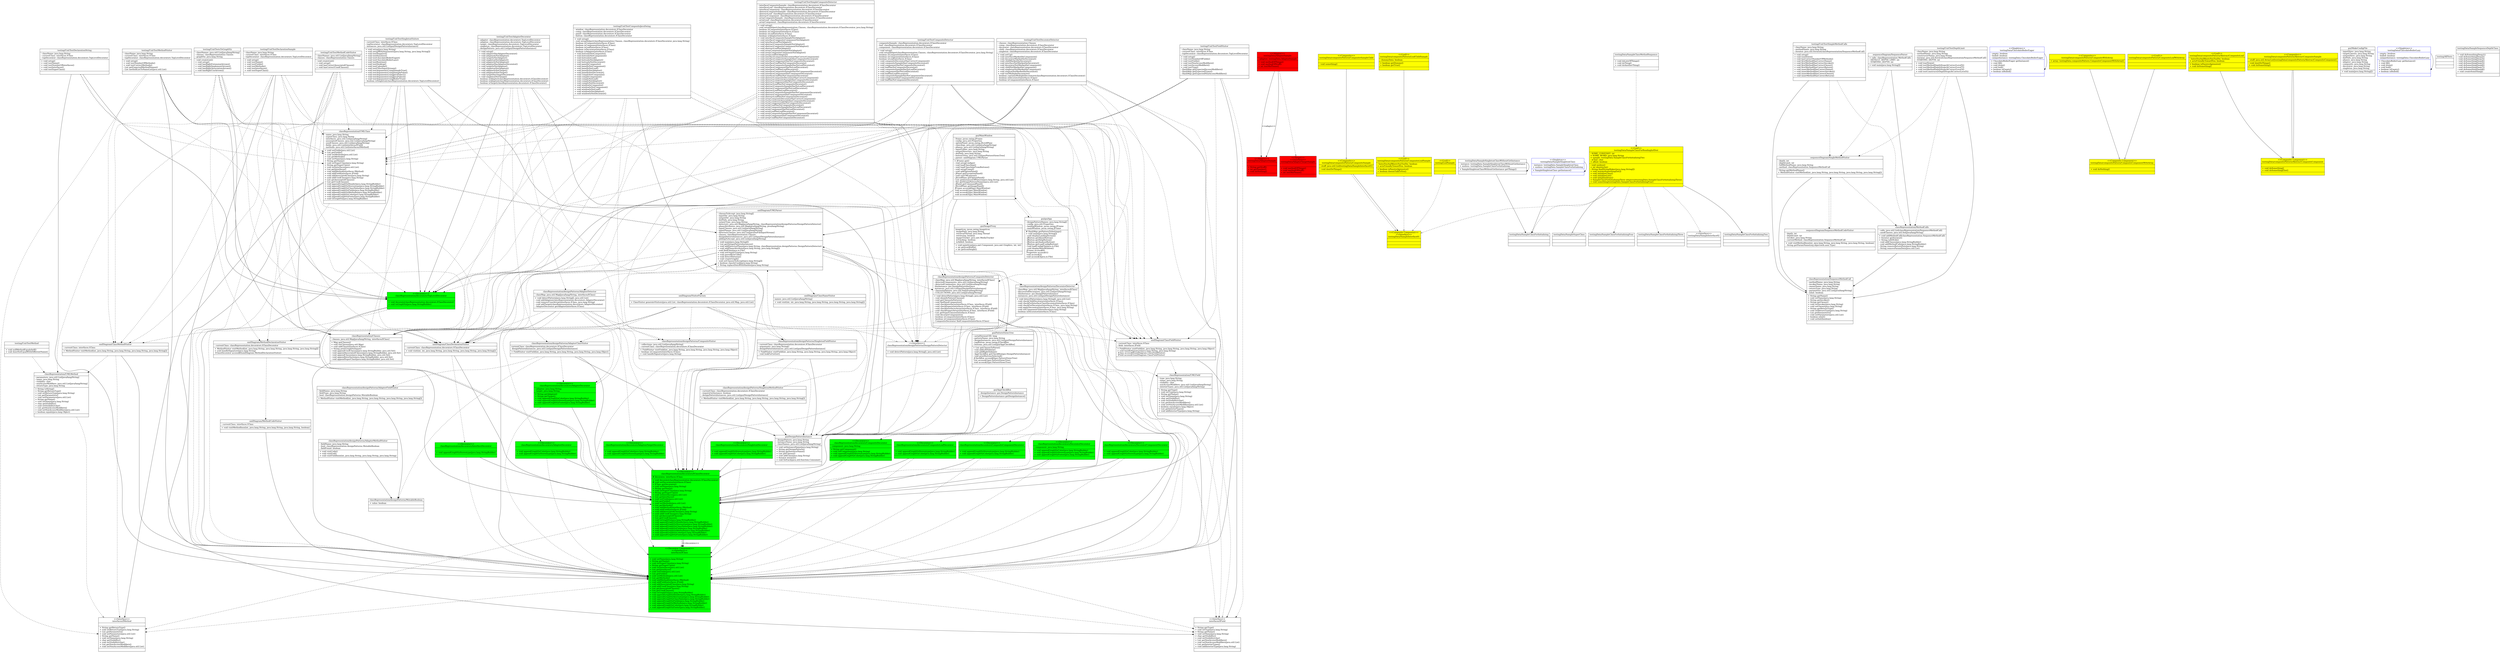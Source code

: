 digraph UML {

	node [
		shape = "record"
	]

	UnitTestMethodVisitor [
		label = "{testing/UnitTestMethodVisitor|- className: java.lang.String\l- currentClass: interfaces.IClass\l- topDecorator: classRepresentation.decorators.TopLevelDecorator\l|+ void setup()\l+ void testNumberOfMethods()\l+ void testCorrectMethods()\l- List getExpectedMethodNames()\l- List methodListToNameList(java.util.List)\l|}"
		
	]

	AdapterSample [
		label = "{\<\<Adapter\>\>\ntestingData/AdapterSample|- adaptee: testingData.AdapteeSample\l|+ void methodOfThings()\l+ void methodOfStuff()\l+ int testMePlease()\l|}"
		style=filled
		fillcolor=red

	]

	AdapterSample -> AdapteeSample [label = "\<\<adapts\>\>"]

	UMLParser [
		label = "{umlDiagram/UMLParser|- classesToAccept: java.lang.String[]\l- inputDir: java.lang.String\l- outputDir: java.lang.String\l- dotPath: java.lang.String\l- outputType: java.lang.String\l- detectors: java.util.Map[java/lang/String, classRepresentation/designPatterns/DesignPatternDetector]\l- phaseAttributes: java.util.Map[java/lang/String, java/lang/String]\l- inputClasses: java.util.List[java/lang/String]\l- inputPhases: java.util.List[java/lang/String]\l- directoryClasses: java.util.List[java/io/FileInputStream]\l- classes: classRepresentation.Classes\l- designPatternInstances: java.util.List[gui/DesignPatternInstance]\l- addingToAccept: java.util.List[java/lang/String]\l|+ void main(java.lang.String[])\l+ List getDesignPatternInstances()\l+ void addDetectorPhase(java.lang.String, classRepresentation.designPatterns.DesignPatternDetector)\l+ void addPhaseAttribute(java.lang.String, java.lang.String[])\l- void findFiles(java.io.File)\l+ void setOutputType(java.lang.String)\l+ void parseByteCode()\l+ void detectPatterns()\l+ void createGraph()\l- void setClassesToAccept(java.lang.String[])\l+ boolean classIsUsed(java.lang.String)\l+ String replaceDotsWithSlashes(java.lang.String)\l|}"
		
	]

	UnitTestDecoratorDetector [
		label = "{testing/UnitTestDecoratorDetector|- classes: classRepresentation.Classes\l- comp: classRepresentation.decorators.IClassDecorator\l- decorator: classRepresentation.decorators.IClassDecorator\l- child: classRepresentation.decorators.IClassDecorator\l- singleton: classRepresentation.decorators.IClassDecorator\l|+ void setUp()\l+ void interfaceMarkedAsComponent()\l+ void decoratorMarkedAsDecorator()\l+ void childMarkedAsDecorator()\l+ void interfaceNotMarkedAsDecorator()\l+ void decoratorNotMarkedAsComponent()\l+ void childNotMarkedAsComponent()\l+ void singletonNotMarkedAsComponent()\l+ void singtonNotMarkedAsDecorator()\l+ void testMulitpleDecorators()\l- boolean containsMultipleDecorators(classRepresentation.decorators.IClassDecorator)\l- boolean isDecorator(interfaces.IClass)\l- boolean isComponent(interfaces.IClass)\l|}"
		
	]

	UnitTestSingletonVisitors [
		label = "{testing/UnitTestSingletonVisitors|- currentClass: interfaces.IClass\l- topDecorator: classRepresentation.decorators.TopLevelDecorator\l- instances: java.util.List[gui/DesignPatternInstance]\l|+ void setup(java.lang.String)\l+ void setupWithArguments(java.lang.String, java.lang.String[])\l+ void testNegative()\l+ void testPossitive()\l+ void testChocolateBoilerEager()\l+ void testChocolateBoilerLazy()\l+ void testRuntime()\l+ void testDesktop()\l+ void testCalendar()\l+ void testFilterInputStream()\l+ void testArgumentsUsingSampleTrue()\l+ void testArgumentsUsingSampleFalse()\l+ void testArgumentsUsingJavaFalse1()\l+ void testArgumentsUsingJavaFalse2()\l+ void testArgumentsUsingBoilerTrue()\l- boolean isSingleton(classRepresentation.decorators.TopLevelDecorator)\l|}"
		
	]

	SampleClassForInitializingFour [
		label = "{testingData/SampleClassForInitializingFour|||}"
		
	]

	SampleSingletonClassWithoutGetInstance [
		label = "{testingData/SampleSingletonClassWithoutGetInstance|- instance: testingData.SampleSingletonClassWithoutGetInstance\l+ useless: testingData.SampleClassForInitializing\l|+ SampleSingletonClassWithoutGetInstance getThingy()\l|}"
		
	]

	UMLField [
		label = "{classRepresentation/UMLField|- type: java.lang.String\l- name: java.lang.String\l- visibility: char\l- nonAccessModifiers: java.util.List[java/lang/String]\l- interiorTypes: java.util.List[java/lang/String]\l|+ String getType()\l+ void setType(java.lang.String)\l+ String getName()\l+ void setName(java.lang.String)\l+ char getVisibility()\l+ void setVisibility(char)\l+ List getNonAccessModifiers()\l+ void setNonAccessModifiers(java.util.List)\l+ boolean equals(java.lang.Object)\l+ List getInteriorTypes()\l+ void addInteriorType(java.lang.String)\l|}"
		
	]

	MethodCalls [
		label = "{classRepresentation/MethodCalls|- calls: java.util.List[classRepresentation/SequenceMethodCall]\l- usedClasses: java.util.Set[java/lang/String]\l|+ void addMethodCall(classRepresentation.SequenceMethodCall)\l+ Iterator getIterator()\l+ String toSDEdit()\l- void addClasses(java.lang.StringBuilder)\l- void addMethodCalls(java.lang.StringBuilder)\l- String removeReturnDots(java.lang.String)\l- String removeParamDots(java.util.List)\l|}"
		
	]

	TopLevelDecorator [
		label = "{\<\<Decorator\>\>\nclassRepresentation/decorators/TopLevelDecorator||+ void decorate(classRepresentation.decorators.IClassDecorator)\l+ void toGraphViz(java.lang.StringBuilder)\l|}"
		style=filled
		fillcolor=green
	]

	ClassDeclarationVisitor [
		label = "{umlDiagram/ClassDeclarationVisitor|- currentClass: classRepresentation.decorators.IClassDecorator\l|+ void visit(int, int, java.lang.String, java.lang.String, java.lang.String, java.lang.String[])\l|}"
		
	]

	AdapteeDecorator [
		label = "{\<\<Decorator\>\>\nclassRepresentation/decorators/AdapteeDecorator||+ void appendGraphVizColor(java.lang.StringBuilder)\l+ void appendGraphVizStereotype(java.lang.StringBuilder)\l|}"
		style=filled
		fillcolor=green
	]

	DesignPatternInstance [
		label = "{gui/DesignPatternInstance|- designPattern: java.lang.String\l- instanceName: java.lang.String\l- classNames: java.util.List[java/lang/String]\l|+ void setInstanceName(java.lang.String)\l+ String getDesignPattern()\l+ String getInstanceName()\l+ List getClasses()\l+ void addClass(java.lang.String)\l+ Iterator iterator()\l+ void forEach(java.util.function.Consumer)\l|}"
		
	]

	UnitTestDeclarationString [
		label = "{testing/UnitTestDeclarationString|- className: java.lang.String\l- currentClass: interfaces.IClass\l- topDecorator: classRepresentation.decorators.TopLevelDecorator\l|+ void setup()\l+ void testName()\l+ void testNumberOfInterfaces()\l+ void testInterfaces()\l+ void testSuperClass()\l|}"
		
	]

	UnitTestMethodCodeVisitor [
		label = "{testing/UnitTestMethodCodeVisitor|- classNames: java.util.List[java/lang/String]\l- classes: classRepresentation.Classes\l|- void createList()\l+ void setup()\l+ void hasCorrectAssociatedClasses()\l+ void hasCorrectUsedClasses()\l|}"
		
	]

	ChocolateBoilerEager [
		label = "{\<\<Singleton\>\>\ntestingData/ChocolateBoilerEager|- empty: boolean\l- boiled: boolean\l- uniqueInstance: testingData.ChocolateBoilerEager\l|+ ChocolateBoilerEager getInstance()\l+ void fill()\l+ void drain()\l+ void boil()\l+ boolean isEmpty()\l+ boolean isBoiled()\l|}"
		color=blue
	]

	CompositeComponentWithArray [
		label = "{\<\<Composite Component\>\>\ntestingData/compositePattern/CompositeComponentWithArray||+ void doNothing()\l|}"
		style=filled
		fillcolor=yellow

	]

	AdaptionTargetDecorator [
		label = "{\<\<Decorator\>\>\nclassRepresentation/decorators/AdaptionTargetDecorator||+ void appendGraphVizColor(java.lang.StringBuilder)\l+ void appendGraphVizStereotype(java.lang.StringBuilder)\l|}"
		style=filled
		fillcolor=green
	]

	PatternViewsTree [
		label = "{gui/PatternViewsTree|- serialVersionUID: long\l- patternName: java.lang.String\l- designInstances: java.util.List[gui/DesignPatternInstance]\l- topButton: javax.swing.JCheckBox\l- buttons: java.util.List[gui/AppCheckBox]\l|+ List getClassesToParse()\l- void addLeftSide(int)\l- void addRightSide(int)\l- AppCheckBox getCheckBox(gui.DesignPatternInstance)\l- void printButtonsSelected()\l  JCheckBox access$0(gui.PatternViewsTree)\l  List access$1(gui.PatternViewsTree)\l  void access$2(gui.PatternViewsTree)\l|}"
		
	]

	CompositeComponentDecorator [
		label = "{\<\<Decorator\>\>\nclassRepresentation/decorators/CompositeComponentDecorator||+ void appendGraphVizStereotype(java.lang.StringBuilder)\l+ void appendGraphVizColor(java.lang.StringBuilder)\l|}"
		style=filled
		fillcolor=green
	]

	Classes [
		label = "{classRepresentation/Classes|- classes: java.util.Map[java/lang/String, interfaces/IClass]\l|+ Map getClasses()\l+ void setClasses(java.util.Map)\l+ void addClass(interfaces.IClass)\l+ String printGraphVizInput()\l- void appendUsedClasses(java.lang.StringBuilder, java.util.Set)\l- void appendAssociatedClasses(java.lang.StringBuilder, java.util.Set)\l- void appendClasses(java.lang.StringBuilder, java.util.Set)\l- void appendInterfaces(java.lang.StringBuilder, java.util.Set)\l- void appendSuperClass(java.lang.StringBuilder, java.util.Set)\l|}"
		
	]

	DesignPatternDetector [
		label = "{\<\<Interface\>\>\nclassRepresentation/designPatterns/DesignPatternDetector||+ void detectPattern(java.lang.String[], java.util.List)\l|}"
		
	]

	SingletonFieldVisitor [
		label = "{classRepresentation/designPatterns/SingletonFieldVisitor|- currentClass: classRepresentation.decorators.IClassDecorator\l- arguments: java.lang.String[]\l- designPatternInstances: java.util.List[gui/DesignPatternInstance]\l|+ FieldVisitor visitField(int, java.lang.String, java.lang.String, java.lang.String, java.lang.Object)\l- void lookForGetter()\l|}"
		
	]

	SampleClassMethodSequence [
		label = "{testingData/SampleClassMethodSequence||+ void doLotsOfThings()\l+ void doThing()\l+ void doAnotherThing()\l|}"
		
	]

	AdapterMethodVisitor [
		label = "{classRepresentation/designPatterns/AdapterMethodVisitor|- fieldName: java.lang.String\l- bool: classRepresentation.designPatterns.MutableBoolean\l- fieldFound: boolean\l|+ void visitCode()\l+ void visitEnd()\l+ void visitFieldInsn(int, java.lang.String, java.lang.String, java.lang.String)\l|}"
		
	]

	DecoratorComponentDecorator [
		label = "{\<\<Decorator\>\>\nclassRepresentation/decorators/DecoratorComponentDecorator||+ void appendGraphVizColor(java.lang.StringBuilder)\l+ void appendGraphVizStereotype(java.lang.StringBuilder)\l|}"
		style=filled
		fillcolor=green
	]

	CompositeSampleChild [
		label = "{\<\<Composite\>\>\ntestingData/compositePattern/CompositeSampleChild||- void something()\l|}"
		style=filled
		fillcolor=yellow

	]

	CompositeSample [
		label = "{\<\<Composite\>\>\ntestingData/compositePattern/CompositeSample|- stuff: java.util.List[testingData/SampleInterface01]\l|- void dontDoThings()\l|}"
		style=filled
		fillcolor=yellow

	]

	SampleClassForInitializingThree [
		label = "{testingData/SampleClassForInitializingThree|||}"
		
	]

	ImageProxy [
		label = "{gui/ImageProxy|  imageIcon: javax.swing.ImageIcon\l  imagePath: java.lang.String\l  retrievalThread: java.lang.Thread\l  retrieving: boolean\l  imageTracker: java.awt.MediaTracker\l  isTracking: boolean\l  isAdded: boolean\l|+ void paintIcon(java.awt.Component, java.awt.Graphics, int, int)\l+ int getIconWidth()\l+ int getIconHeight()\l|}"
		
	]

	SingleMethodVisitor [
		label = "{sequenceDiagram/SingleMethodVisitor|- depth: int\l- depthLimit: int\l- fullMethodName: java.lang.String\l- method: classRepresentation.SequenceMethodCall\l|- String getMethodName()\l+ MethodVisitor visitMethod(int, java.lang.String, java.lang.String, java.lang.String, java.lang.String[])\l|}"
		
	]

	SampleSingletonClass [
		label = "{\<\<Singleton\>\>\ntestingData/SampleSingletonClass|- instance: testingData.SampleSingletonClass\l+ useless: testingData.SampleClassForInitializing\l|+ SampleSingletonClass getInstance()\l|}"
		color=blue
	]

	SequenceMethodCodeVisitor [
		label = "{sequenceDiagram/SequenceMethodCodeVisitor|- depth: int\l- depthLimit: int\l- invoker: java.lang.String\l- currentMethod: classRepresentation.SequenceMethodCall\l|+ void visitMethodInsn(int, java.lang.String, java.lang.String, java.lang.String, boolean)\l- String getParamName(org.objectweb.asm.Type)\l|}"
		
	]

	MutableBoolean [
		label = "{classRepresentation/designPatterns/MutableBoolean|+ value: boolean\l||}"
		
	]

	ClassFieldVisitor [
		label = "{umlDiagram/ClassFieldVisitor|- currentClass: interfaces.IClass\l- field: interfaces.IField\l|+ FieldVisitor visitField(int, java.lang.String, java.lang.String, java.lang.String, java.lang.Object)\l+ void handleSignature(java.lang.String, java.lang.String)\l  IClass access$0(umlDiagram.ClassFieldVisitor)\l  IField access$1(umlDiagram.ClassFieldVisitor)\l|}"
		
	]

	VisitorFactory [
		label = "{umlDiagram/VisitorFactory||+ ClassVisitor generateVisitors(java.util.List, classRepresentation.decorators.IClassDecorator, java.util.Map, java.util.List)\l|}"
		
	]

	CompositeVisitor [
		label = "{classRepresentation/designPatterns/CompositeVisitor|- collections: java.util.List[java/lang/String]\l- currentClass: classRepresentation.decorators.IClassDecorator\l|+ FieldVisitor visitField(int, java.lang.String, java.lang.String, java.lang.String, java.lang.Object)\l- boolean isComposite(interfaces.IClass)\l+ void handleSignature(java.lang.String)\l|}"
		
	]

	AbstractCompositeLeaf [
		label = "{\<\<Leaf\>\>\ntestingData/compositePattern/AbstractCompositeLeaf|- hatesYouAndWantsYouTooDie: boolean\l+ actsFriendlyTowardYou: boolean\l|+ boolean isPassiveAgressive()\l+ void doSomething()\l|}"
		style=filled
		fillcolor=yellow

	]

	DecoratorDecorator [
		label = "{\<\<Decorator\>\>\nclassRepresentation/decorators/DecoratorDecorator|- component: java.lang.String\l|+ void appendGraphVizColor(java.lang.StringBuilder)\l+ void appendGraphVizStereotype(java.lang.StringBuilder)\l+ void appendGraphVizFooter(java.lang.StringBuilder)\l|}"
		style=filled
		fillcolor=green
	]

	SingletonDecorator [
		label = "{\<\<Decorator\>\>\nclassRepresentation/decorators/SingletonDecorator||+ void appendGraphVizStereotype(java.lang.StringBuilder)\l+ void appendGraphVizColor(java.lang.StringBuilder)\l|}"
		style=filled
		fillcolor=green
	]

	UnitTestSimpleMethodCalls [
		label = "{testing/UnitTestSimpleMethodCalls|- className: java.lang.String\l- methodName: java.lang.String\l- iterator: java.util.Iterator[classRepresentation/SequenceMethodCall]\l|+ void setup()\l+ void tearDown()\l+ void hasCorrectNumberOfMethods()\l+ void firstMethodHasCorrectName()\l+ void firstMethodHasCorrectInvoker()\l+ void firstMethodHasCorrectOwner()\l+ void firstMethodHasCorrectReturn()\l+ void innerMethodHasCorrectName()\l+ void innerMethodHasCorrectInvoker()\l+ void innerMethodHasCorrectOwner()\l+ void innerMethodHasCorrectReturn()\l|}"
		
	]

	SampleClassForReadingInATest [
		label = "{\<\<Leaf\>\>\ntestingData/SampleClassForReadingInATest|- SOME_CONSTANT: int\l+ SOME_WORD: java.lang.String\l+ sample: testingData.SampleClassForInitializingTwo\l- aChar: char\l+ aBool: boolean\l|- void useless()\l+ int identity(int)\l- String finalStringMaker(java.lang.String[])\l+ void mutateSomething(int[])\l+ void initializeClass()\l+ void initializeList()\l+ void initializeArray()\l+ SampleClassForInitializingThree whatever(testingData.SampleClassForInitializingThree)\l+ void something(testingData.SampleClassForInitializingFour)\l|}"
		style=filled
		fillcolor=yellow

	]

	MakeConfigFile [
		label = "{gui/MakeConfigFile|- inputDirec: java.lang.String\l- targetClasses: java.lang.String\l- outputDirec: java.lang.String\l- dotPath: java.lang.String\l- phases: java.lang.String\l- adapter: java.lang.String\l- composite: java.lang.String\l- decorator: java.lang.String\l- singleton: java.lang.String\l|+ void main(java.lang.String[])\l|}"
		
	]

	AdapterDecorator [
		label = "{\<\<Decorator\>\>\nclassRepresentation/decorators/AdapterDecorator|- adaptee: java.lang.String\l- target: java.lang.String\l|+ String getAdaptee()\l+ String getTarget()\l+ void appendGraphVizColor(java.lang.StringBuilder)\l+ void appendGraphVizStereotype(java.lang.StringBuilder)\l+ void appendGraphVizFooter(java.lang.StringBuilder)\l|}"
		style=filled
		fillcolor=green
	]

	IMethod [
		label = "{\<\<Interface\>\>\ninterfaces/IMethod||+ String getReturnType()\l+ void setReturnType(java.lang.String)\l+ List getParameters()\l+ void setParameters(java.util.List)\l+ String getName()\l+ void setName(java.lang.String)\l+ char getVisibility()\l+ void setVisibility(char)\l+ List getNonAccessModifiers()\l+ void setNonAccessModifiers(java.util.List)\l|}"
		
	]

	AdapterTargetSample [
		label = "{\<\<Target\>\>\n\<\<Interface\>\>\ntestingData/AdapterTargetSample||+ void methodOfThings()\l+ void methodOfStuff()\l+ int testMePlease()\l|}"
		style=filled
		fillcolor=red

	]

	ClassNameVisitor [
		label = "{umlDiagram/ClassNameVisitor|  names: java.util.List[java/lang/String]\l|+ void visit(int, int, java.lang.String, java.lang.String, java.lang.String, java.lang.String[])\l|}"
		
	]

	MainWindow [
		label = "{gui/MainWindow|- frame: javax.swing.JFrame\l- config: java.util.Properties\l- optionPanel: javax.swing.JScrollPane\l- classArgs: java.util.List[java/lang/String]\l- phases: java.util.List[java/lang/String]\l- inputFolder: java.lang.String\l- outputDirectory: java.lang.String\l- dotPath: java.lang.String\l- buttonTrees: java.util.List[gui/PatternViewsTree]\l- parser: umlDiagram.UMLParser\l|+ JFrame get()\l- void setupConfigs()\l- void loadClassArgs()\l- void loadClassArgsFromButtons()\l- void setupFrame()\l- void addOptionPanel()\l- JPanel getExceptionPanel()\l- void runUMLparser()\l- JScrollPane getOptionPanel()\l- List getInstancesOfPattern(java.lang.String, java.util.List)\l- Set getDesignPatternNames(java.util.List)\l- JPanel getCommandPanel()\l- JScrollPane getImagePanel()\l  JFrame access$0(gui.MainWindow)\l  void access$1(gui.MainWindow)\l  void access$2(gui.MainWindow)\l  void access$3(gui.MainWindow)\l|}"
		
	]

	CompositeDecorator [
		label = "{\<\<Decorator\>\>\nclassRepresentation/decorators/CompositeDecorator|- component: java.lang.String\l|+ String getComponent()\l+ void setComponent(java.lang.String)\l+ void appendGraphVizStereotype(java.lang.StringBuilder)\l+ void appendGraphVizColor(java.lang.StringBuilder)\l|}"
		style=filled
		fillcolor=green
	]

	CompositeLeafSample [
		label = "{\<\<Leaf\>\>\ntestingData/compositePattern/CompositeLeafSample|- hatesYouAndWantsYouTooDie: boolean\l+ actsFriendlyTowardYou: boolean\l|+ boolean isPassiveAgressive()\l+ boolean doesntTalkToYou()\l|}"
		style=filled
		fillcolor=yellow

	]

	IClassDecorator [
		label = "{\<\<Decorator\>\>\nclassRepresentation/decorators/IClassDecorator|# decorates: interfaces.IClass\l|+ void decorate(classRepresentation.decorators.IClassDecorator)\l# void setDecorates(interfaces.IClass)\l+ IClass getDecorates()\l+ void setName(java.lang.String)\l+ String getName()\l+ void setSuperClass(java.lang.String)\l+ String getSuperClass()\l+ void setInterfaces(java.util.List)\l+ List getInterfaces()\l+ void setFields(java.util.List)\l+ List getFields()\l+ void setMethods(java.util.List)\l+ List getMethods()\l+ void addMethod(interfaces.IMethod)\l+ void addField(interfaces.IField)\l+ void addAssociatedClass(java.lang.String)\l+ void addUsedClass(java.lang.String)\l+ List getAssociatedClasses()\l+ List getUsedClasses()\l+ void toGraphViz(java.lang.StringBuilder)\l+ void appendGraphVizHeader(java.lang.StringBuilder)\l+ void appendGraphVizStereotype(java.lang.StringBuilder)\l+ void appendGraphVizClassName(java.lang.StringBuilder)\l+ void appendGraphVizFields(java.lang.StringBuilder)\l+ void appendGraphVizMethods(java.lang.StringBuilder)\l+ void appendGraphVizColor(java.lang.StringBuilder)\l+ void appendGraphVizFooter(java.lang.StringBuilder)\l|}"
		style=filled
		fillcolor=green
	]

	IClassDecorator -> IClass [label = "\<\<decorates\>\>"]

	UnitTestCompositeDetector [
		label = "{testing/UnitTestCompositeDetector|- compositeSample: classRepresentation.decorators.IClassDecorator\l- leaf: classRepresentation.decorators.IClassDecorator\l- component: classRepresentation.decorators.IClassDecorator\l|+ void setup()\l- void setupHelper(classRepresentation.Classes, classRepresentation.decorators.IClassDecorator, java.lang.String)\l- boolean isComposite(interfaces.IClass)\l- boolean isComponent(interfaces.IClass)\l- boolean isLeaf(interfaces.IClass)\l+ void compositeDecoratorHasCorrectComponent()\l+ void compositeSampleHasCompositeDecorator()\l+ void componentHasNoCompositeDecorator()\l+ void leafHasNoCompositeDecorator()\l+ void compositeSampleHasNoLeafDecorator()\l+ void componentHasNoLeafDecorator()\l+ void leafHasLeafDecorator()\l+ void compositeSampleHasNoComponentDecorator()\l+ void componentHasComponentDecorator()\l+ void leafHasNoComponentDecorator()\l|}"
		
	]

	IClass [
		label = "{\<\<Decorator Component\>\>\n\<\<Interface\>\>\ninterfaces/IClass||+ void setName(java.lang.String)\l+ String getName()\l+ void setSuperClass(java.lang.String)\l+ String getSuperClass()\l+ void setInterfaces(java.util.List)\l+ List getInterfaces()\l+ void setFields(java.util.List)\l+ List getFields()\l+ void setMethods(java.util.List)\l+ List getMethods()\l+ void addMethod(interfaces.IMethod)\l+ void addField(interfaces.IField)\l+ void addAssociatedClass(java.lang.String)\l+ void addUsedClass(java.lang.String)\l+ List getAssociatedClasses()\l+ List getUsedClasses()\l+ void toGraphViz(java.lang.StringBuilder)\l+ void appendGraphVizHeader(java.lang.StringBuilder)\l+ void appendGraphVizStereotype(java.lang.StringBuilder)\l+ void appendGraphVizClassName(java.lang.StringBuilder)\l+ void appendGraphVizFields(java.lang.StringBuilder)\l+ void appendGraphVizMethods(java.lang.StringBuilder)\l+ void appendGraphVizColor(java.lang.StringBuilder)\l+ void appendGraphVizFooter(java.lang.StringBuilder)\l|}"
		style=filled
		fillcolor=green

	]

	AbstractCompositeSample [
		label = "{\<\<Composite\>\>\ntestingData/compositePattern/AbstractCompositeSample|- stuff: java.util.ArrayList[testingData/compositePattern/AbstractCompositeComponent]\l|- void dontDoThings()\l+ void doSomething()\l|}"
		style=filled
		fillcolor=yellow

	]

	CompositeWithArray [
		label = "{\<\<Composite\>\>\ntestingData/compositePattern/CompositeWithArray|+ array: testingData.compositePattern.CompositeComponentWithArray[]\l||}"
		style=filled
		fillcolor=yellow

	]

	SequenceMethodCall [
		label = "{classRepresentation/SequenceMethodCall|- methodName: java.lang.String\l- invokerName: java.lang.String\l- ownerName: java.lang.String\l- returnType: java.lang.String\l- parameters: java.util.List[java/lang/String]\l- isInit: boolean\l|+ String getName()\l+ void setName(java.lang.String)\l+ String getInvoker()\l+ String getOwner()\l+ void setInvoker(java.lang.String)\l+ void setOwner(java.lang.String)\l+ String getReturnType()\l+ void setReturnType(java.lang.String)\l+ List getParameters()\l+ void setParameters(java.util.List)\l+ boolean isInit()\l+ void setInit(boolean)\l|}"
		
	]

	UnitTestDeclarationSample [
		label = "{testing/UnitTestDeclarationSample|- className: java.lang.String\l- currentClass: interfaces.IClass\l- topDecorator: classRepresentation.decorators.TopLevelDecorator\l|+ void setup()\l+ void testName()\l+ void testFields()\l+ void testMethods()\l+ void testInterfaces()\l+ void testSuperClass()\l|}"
		
	]

	SampleInterface01 [
		label = "{\<\<Composite Component\>\>\n\<\<Interface\>\>\ntestingData/SampleInterface01|||}"
		style=filled
		fillcolor=yellow

	]

	SampleInterface02 [
		label = "{\<\<Interface\>\>\ntestingData/SampleInterface02|||}"
		
	]

	AbstractCompositeComponent [
		label = "{\<\<Composite Component\>\>\ntestingData/compositePattern/AbstractCompositeComponent||+ void doSomething()\l+ void doSomethingElse()\l|}"
		style=filled
		fillcolor=yellow

	]

	LeafChildSample [
		label = "{\<\<Leaf\>\>\ntestingData/compositePattern/LeafChildSample|- dummyData: boolean\l|+ boolean getDummy()\l+ boolean getTrue()\l|}"
		style=filled
		fillcolor=yellow

	]

	AdapterFieldVisitor [
		label = "{classRepresentation/designPatterns/AdapterFieldVisitor|- fieldName: java.lang.String\l- fieldType: java.lang.String\l- bool: classRepresentation.designPatterns.MutableBoolean\l|+ MethodVisitor visitMethod(int, java.lang.String, java.lang.String, java.lang.String, java.lang.String[])\l|}"
		
	]

	CompositeLeafWithArray [
		label = "{\<\<Leaf\>\>\ntestingData/compositePattern/CompositeLeafWithArray|||}"
		style=filled
		fillcolor=yellow

	]

	InterfaceDecorator [
		label = "{\<\<Decorator\>\>\nclassRepresentation/decorators/InterfaceDecorator||+ void appendGraphVizStereotype(java.lang.StringBuilder)\l|}"
		style=filled
		fillcolor=green
	]

	UnitTestAdapterDecorator [
		label = "{testing/UnitTestAdapterDecorator|- adapter: classRepresentation.decorators.TopLevelDecorator\l- adaptee: classRepresentation.decorators.TopLevelDecorator\l- target: classRepresentation.decorators.TopLevelDecorator\l- singleton: classRepresentation.decorators.TopLevelDecorator\l- designPattern: java.util.List[gui/DesignPatternInstance]\l|+ void setup()\l+ void adapterHasAdapterDecorator()\l+ void adapteeIsNotAdapter()\l+ void targetIsNotAdapter()\l+ void singletonNotAdapter()\l+ void adapterIsNotAdaptee()\l+ void adapteeHasAdapteeDecorator()\l+ void targetIsNotAdaptee()\l+ void singletonNotAdaptee()\l+ void adapterIsNotTarget()\l+ void adapteeIsNotTarget()\l+ void targetHasTargetDecorator()\l+ void singletonNotTarget()\l- boolean isAdapter(classRepresentation.decorators.IClassDecorator)\l- boolean isAdaptee(classRepresentation.decorators.IClassDecorator)\l- boolean isTarget(classRepresentation.decorators.IClassDecorator)\l|}"
		
	]

	UnitTestFieldVisitor [
		label = "{testing/UnitTestFieldVisitor|- className: java.lang.String\l- currentClass: interfaces.IClass\l- topDecorator: classRepresentation.decorators.TopLevelDecorator\l|+ void setup()\l+ void testNumberOfFields()\l+ void testFields()\l+ void testNonAccessModifiers()\l+ void testAccessModifiers()\l+ void testType()\l- HashMap getExpectedAccessModifiers()\l- HashMap getExpectedTypes()\l- HashMap getExpectedNonAccessModifiers()\l|}"
		
	]

	UnitTestSimpleCompositeDetector [
		label = "{testing/UnitTestSimpleCompositeDetector|- interfaceCompositeSample: classRepresentation.decorators.IClassDecorator\l- interfaceLeaf: classRepresentation.decorators.IClassDecorator\l- interfaceComponent: classRepresentation.decorators.IClassDecorator\l- abstractCompositeSample: classRepresentation.decorators.IClassDecorator\l- abstractLeaf: classRepresentation.decorators.IClassDecorator\l- abstractComponent: classRepresentation.decorators.IClassDecorator\l- arrayCompositeSample: classRepresentation.decorators.IClassDecorator\l- arrayLeaf: classRepresentation.decorators.IClassDecorator\l- arrayComponent: classRepresentation.decorators.IClassDecorator\l|+ void setup()\l- void setupHelper(classRepresentation.Classes, classRepresentation.decorators.IClassDecorator, java.lang.String)\l- boolean isComposite(interfaces.IClass)\l- boolean isComponent(interfaces.IClass)\l- boolean isLeaf(interfaces.IClass)\l- boolean isAdapter(interfaces.IClass)\l+ void interfaceCompositeSampleNotAdapter()\l+ void interfaceCompositeComponentNotAdapter()\l+ void interfaceLeafNotAdapter()\l+ void abstractCompositeSampleNotAdapter()\l+ void abstractCompositeComponentNotAdapter()\l+ void abstractLeafNotAdapter()\l+ void arrayCompositeSampleNotAdapter()\l+ void arrayCompositeComponentNotAdapter()\l+ void arrayLeafNotAdapter()\l+ void interfaceCompositeDecoratorHasCorrectComponent()\l+ void interfaceCompositeSampleHasCompositeDecorator()\l+ void interfaceComponentHasNoCompositeDecorator()\l+ void interfaceCeafHasNoCompositeDecorato()\l+ void interfaceCompositeSampleHasNoLeafDecorator()\l+ void interfaceComponentHasNoLeafDecorator()\l+ void interfaceCeafHasLeafDecorator()\l+ void interfaceCompositeSampleHasNoComponentDecorator()\l+ void interfaceComponentHasComponentDecorator()\l+ void interfaceCeafHasNoComponentDecorator()\l+ void abstractCompositeDecoratorHasCorrectComponent()\l+ void abstractCompositeSampleHasCompositeDecorator()\l+ void abstractComponentHasNoCompositeDecorator()\l+ void abstractLeafHasNoCompositeDecorator()\l+ void abstractCompositeSampleHasNoLeafDecorator()\l+ void abstractComponentHasNoLeafDecorator()\l+ void abstractLeafHasLeafDecorator()\l+ void abstractCompositeSampleHasNoComponentDecorator()\l+ void abstractComponentHasComponentDecorator()\l+ void abstractLeafHasNoComponentDecorator()\l+ void arrayCompositeDecoratorHasCorrectComponent()\l+ void arrayCompositeSampleHasCompositeDecorator()\l+ void arrayComponentHasNoCompositeDecorator()\l+ void arrayCeafHasNoCompositeDecorator()\l+ void arrayCompositeSampleHasNoLeafDecorator()\l+ void arrayComponentHasNoLeafDecorator()\l+ void arrayLeafHasLeafDecorator()\l+ void arrayCompositeSampleHasNoComponentDecorator()\l+ void arrayComponentHasComponentDecorator()\l+ void arrayCeafHasNoComponentDecorator()\l|}"
		
	]

	UnitTestCompositeJavaSwing [
		label = "{testing/UnitTestCompositeJavaSwing|- window: classRepresentation.decorators.IClassDecorator\l- comp: classRepresentation.decorators.IClassDecorator\l- panel: classRepresentation.decorators.IClassDecorator\l- button: classRepresentation.decorators.IClassDecorator\l|+ void setup()\l- void setupHelper(classRepresentation.Classes, classRepresentation.decorators.IClassDecorator, java.lang.String)\l- boolean isComposite(interfaces.IClass)\l- boolean isComponent(interfaces.IClass)\l- boolean isLeaf(interfaces.IClass)\l- boolean isDecorator(interfaces.IClass)\l- boolean isAdapter(interfaces.IClass)\l+ void buttonIsNotComposite()\l+ void buttonIsNotComponent()\l+ void buttonIstLeaf()\l+ void buttonIsNotAdapter()\l+ void buttonIsNotDecorator()\l+ void panelIsComposite()\l+ void panelIsNotComponent()\l+ void panelIsNotLeaf()\l+ void panelIsNotAdapter()\l+ void panelIsNotDecorator()\l+ void compIsNotComposite()\l+ void compIsComponent()\l+ void compIsNotLeaf()\l+ void compIsNotAdapter()\l+ void compIsNotDecorator()\l+ void windowIsComposite()\l+ void windowIsNotComponent()\l+ void windowIsNotLeaf()\l+ void windowIsNotAdapter()\l+ void windowIsNotDecorator()\l|}"
		
	]

	ChocolateBoilerLazy [
		label = "{\<\<Singleton\>\>\ntestingData/ChocolateBoilerLazy|- empty: boolean\l- boiled: boolean\l- uniqueInstance: testingData.ChocolateBoilerLazy\l|+ ChocolateBoilerLazy getInstance()\l+ void fill()\l+ void drain()\l+ void boil()\l+ boolean isEmpty()\l+ boolean isBoiled()\l|}"
		color=blue
	]

	CompositeDetector [
		label = "{classRepresentation/designPatterns/CompositeDetector|- classMap: java.util.Map[java/lang/String, interfaces/IClass]\l- detectedComponents: java.util.List[java/lang/String]\l- detectedComposites: java.util.List[java/lang/String]\l  thisInstance: gui.DesignPatternInstance\l  instances: java.util.List[gui/DesignPatternInstance]\l- classesInPattern: java.util.Set[java/lang/String]\l- COLLECTIONS: java.util.List[java/lang/String]\l|+ void detectPattern(java.lang.String[], java.util.List)\l- void identifyPatternClasses()\l- void getClassesInPattern()\l- void findSeedComposites()\l- void checkInterfaces(interfaces.IClass, interfaces.IField)\l- void checkSupers(interfaces.IClass, interfaces.IField)\l- void checkInterfacesArray(interfaces.IClass, interfaces.IField)\l- void checkSupersArray(interfaces.IClass, interfaces.IField)\l- List getSuperClasses(interfaces.IClass)\l- void decorateComponents()\l- boolean isComposite(interfaces.IClass)\l- boolean isComponent(interfaces.IClass)\l- CompositeDecorator findComposite(interfaces.IClass)\l|}"
		
	]

	guiApp [
		label = "{gui/guiApp|- designPatternNames: java.lang.String[]\l- config: java.util.Properties\l- landingWindow: javax.swing.JFrame\l- mainWindow: javax.swing.JFrame\l|# HashMap getPatternToSettings()\l+ void main(java.lang.String[])\l- void displayLandingScreen()\l- JButton getAboutButton()\l- JButton getHelpButton()\l- JButton getAnalyzeButton()\l- JButton getLoadConfigButton()\l- void loadConfigFile(java.io.File)\l- void displayMainWindow()\l  JFrame access$0()\l  Properties access$1()\l  void access$2()\l  void access$3(java.io.File)\l|}"
		
	]

	UMLClass [
		label = "{classRepresentation/UMLClass|- name: java.lang.String\l- superClass: java.lang.String\l- interfaces: java.util.List[java/lang/String]\l- associatedClasses: java.util.List[java/lang/String]\l- usedClasses: java.util.List[java/lang/String]\l- fields: java.util.List[interfaces/IField]\l- methods: java.util.List[interfaces/IMethod]\l|+ void setFields(java.util.List)\l+ List getFields()\l+ void setMethods(java.util.List)\l+ List getMethods()\l+ void setName(java.lang.String)\l+ String getName()\l+ void setSuperClass(java.lang.String)\l+ String getSuperClass()\l+ void setInterfaces(java.util.List)\l+ List getInterfaces()\l+ void addMethod(interfaces.IMethod)\l+ void addField(interfaces.IField)\l+ void addAssociatedClass(java.lang.String)\l+ void addUsedClass(java.lang.String)\l+ List getAssociatedClasses()\l+ List getUsedClasses()\l+ void appendGraphVizHeader(java.lang.StringBuilder)\l+ void appendGraphVizStereotype(java.lang.StringBuilder)\l+ void appendGraphVizClassName(java.lang.StringBuilder)\l+ void appendGraphVizFields(java.lang.StringBuilder)\l+ void appendGraphVizMethods(java.lang.StringBuilder)\l+ void appendGraphVizColor(java.lang.StringBuilder)\l+ void appendGraphVizFooter(java.lang.StringBuilder)\l+ void toGraphViz(java.lang.StringBuilder)\l|}"
		
	]

	AdapteeSample [
		label = "{\<\<Adaptee\>\>\ntestingData/AdapteeSample||+ String getStuff()\l+ int getNumber()\l+ void doNothing()\l|}"
		style=filled
		fillcolor=red

	]

	SampleClassForInitializingTwo [
		label = "{testingData/SampleClassForInitializingTwo|||}"
		
	]

	DecoratorDetector [
		label = "{classRepresentation/designPatterns/DecoratorDetector|- classMap: java.util.Map[java/lang/String, interfaces/IClass]\l- discoveredDecorators: java.util.List[java/lang/String]\l- thisInstance: gui.DesignPatternInstance\l- instances: java.util.List[gui/DesignPatternInstance]\l|+ void detectPattern(java.lang.String[], java.util.List)\l- void checkChildDecorators(interfaces.IClass)\l- void checkForInterfaceClassDecorator(interfaces.IClass)\l- void checkForDecorator(interfaces.IClass, java.lang.String)\l- void applyDecorator(interfaces.IClass, java.lang.String)\l- void setComponentToInterface(java.lang.String)\l- boolean isDecorator(interfaces.IClass)\l|}"
		
	]

	UnitTestMethod [
		label = "{testing/UnitTestMethod||+ void nullMethodEqualsSelf()\l+ void doesNotEqualWithDifferentName()\l|}"
		
	]

	AppCheckBox [
		label = "{gui/AppCheckBox|- designInstance: gui.DesignPatternInstance\l|+ DesignPatternInstance getDesignInstance()\l|}"
		
	]

	AdapterClassVisitor [
		label = "{classRepresentation/designPatterns/AdapterClassVisitor|  currentClass: classRepresentation.decorators.IClassDecorator\l  designPatternInstances: java.util.List[gui/DesignPatternInstance]\l|+ FieldVisitor visitField(int, java.lang.String, java.lang.String, java.lang.String, java.lang.Object)\l|}"
		
	]

	AdapterDetector [
		label = "{classRepresentation/designPatterns/AdapterDetector|- classMap: java.util.Map[java/lang/String, interfaces/IClass]\l|+ void detectPattern(java.lang.String[], java.util.List)\l- void addAdaptee(classRepresentation.decorators.AdapterDecorator)\l- void removeUsesArrow(interfaces.IClass, java.lang.String)\l- void addTarget(classRepresentation.decorators.AdapterDecorator)\l- AdapterDecorator getAdapter(interfaces.IClass)\l|}"
		
	]

	SequenceParser [
		label = "{sequenceDiagram/SequenceParser|+ calls: classRepresentation.MethodCalls\l- DEFAULT_DEPTH_LIMIT: int\l- STARTING_DEPTH: int\l|+ void main(java.lang.String[])\l|}"
		
	]

	MethodCodeVisitor [
		label = "{umlDiagram/MethodCodeVisitor|- currentClass: interfaces.IClass\l|+ void visitMethodInsn(int, java.lang.String, java.lang.String, java.lang.String, boolean)\l|}"
		
	]

	AllTests [
		label = "{testing/AllTests|||}"
		
	]

	SampleSuperClass [
		label = "{testingData/SampleSuperClass|||}"
		
	]

	LeafSample [
		label = "{\<\<Leaf\>\>\ntesting/LeafSample|||}"
		style=filled
		fillcolor=yellow

	]

	SingletonMethodVisitor [
		label = "{classRepresentation/designPatterns/SingletonMethodVisitor|- currentClass: classRepresentation.decorators.IClassDecorator\l- requireGetInstance: boolean\l- designPatternInstances: java.util.List[gui/DesignPatternInstance]\l|+ MethodVisitor visitMethod(int, java.lang.String, java.lang.String, java.lang.String, java.lang.String[])\l|}"
		
	]

	ClassMethodVisitor [
		label = "{umlDiagram/ClassMethodVisitor|- currentClass: interfaces.IClass\l|+ MethodVisitor visitMethod(int, java.lang.String, java.lang.String, java.lang.String, java.lang.String[])\l|}"
		
	]

	CompositeLeafDecorator [
		label = "{\<\<Decorator\>\>\nclassRepresentation/decorators/CompositeLeafDecorator||+ void appendGraphVizStereotype(java.lang.StringBuilder)\l+ void appendGraphVizColor(java.lang.StringBuilder)\l|}"
		style=filled
		fillcolor=green
	]

	MethodDeclarationVisitor [
		label = "{umlDiagram/MethodDeclarationVisitor|- currentClass: classRepresentation.decorators.IClassDecorator\l|+ MethodVisitor visitMethod(int, java.lang.String, java.lang.String, java.lang.String, java.lang.String[])\l+ void handleSignature(java.lang.String)\l  IClassDecorator access$0(umlDiagram.MethodDeclarationVisitor)\l|}"
		
	]

	IField [
		label = "{\<\<Interface\>\>\ninterfaces/IField||+ String getType()\l+ void setType(java.lang.String)\l+ String getName()\l+ void setName(java.lang.String)\l+ char getVisibility()\l+ void setVisibility(char)\l+ List getNonAccessModifiers()\l+ void setNonAccessModifiers(java.util.List)\l+ List getInteriorTypes()\l+ void addInteriorType(java.lang.String)\l|}"
		
	]

	UnitTestDepthLimit [
		label = "{testing/UnitTestDepthLimit|- className: java.lang.String\l- methodName: java.lang.String\l- constructorName: java.lang.String\l- iterator: java.util.Iterator[classRepresentation/SequenceMethodCall]\l- STARTING_DEPTH: int\l|+ void tearDown()\l+ void testMethodDepthStopsAtCorrectLevel5()\l+ void testMethodDepthStopsAtCorrectLevel7()\l+ void testMethodDepthStopsAtCorrectLevel3()\l+ void testConstructorDepthStopsAtCorrectLevel5()\l|}"
		
	]

	SampleSequenceDepthClass [
		label = "{testingData/SampleSequenceDepthClass||+ void doSomethingDeep1()\l- void doSomethingDeep2()\l- void doSomethingDeep3()\l- void doSomethingDeep4()\l- void doSomethingDeep5()\l- void doSomethingDeep6()\l- void doSomethingDeep7()\l- void doSomethingDeep8()\l+ void createSomething()\l|}"
		
	]

	UMLMethod [
		label = "{classRepresentation/UMLMethod|- parameters: java.util.List[java/lang/String]\l- name: java.lang.String\l- visibility: char\l- nonAccessModifiers: java.util.List[java/lang/String]\l- returnType: java.lang.String\l|+ String toString()\l+ String getReturnType()\l+ void setReturnType(java.lang.String)\l+ List getParameters()\l+ void setParameters(java.util.List)\l+ String getName()\l+ void setName(java.lang.String)\l+ char getVisibility()\l+ void setVisibility(char)\l+ List getNonAccessModifiers()\l+ void setNonAccessModifiers(java.util.List)\l+ boolean equals(java.lang.Object)\l|}"
		
	]

	UnitTestsToGraphViz [
		label = "{testing/UnitTestsToGraphViz|- classNames: java.util.List[java/lang/String]\l- classes: classRepresentation.Classes\l- graphViz: java.lang.String\l|- void createList()\l+ void setup()\l+ void hasRightExtensionArrows()\l+ void hasRightImplementArrows()\l+ void hasRightAssociationArrows()\l+ void hasRightUseArrows()\l|}"
		
	]

	SampleClassForInitializing [
		label = "{testingData/SampleClassForInitializing|||}"
		
	]

	edge [
		arrowhead = "empty"
	]

	TopLevelDecorator -> IClassDecorator

	AdapteeDecorator -> IClassDecorator

	AdaptionTargetDecorator -> IClassDecorator

	CompositeComponentDecorator -> IClassDecorator

	DecoratorComponentDecorator -> IClassDecorator

	CompositeSampleChild -> CompositeSample

	AbstractCompositeLeaf -> AbstractCompositeComponent

	DecoratorDecorator -> IClassDecorator

	SingletonDecorator -> IClassDecorator

	SampleClassForReadingInATest -> SampleSuperClass

	AdapterDecorator -> IClassDecorator

	CompositeDecorator -> IClassDecorator

	AbstractCompositeSample -> AbstractCompositeComponent

	CompositeWithArray -> CompositeComponentWithArray

	LeafChildSample -> CompositeLeafSample

	CompositeLeafWithArray -> CompositeComponentWithArray

	InterfaceDecorator -> IClassDecorator

	CompositeLeafDecorator -> IClassDecorator

	edge [
		style = "dashed"
	]

	AdapterSample -> AdapterTargetSample

	UMLField -> IField

	CompositeSample -> SampleInterface01

	SampleClassForReadingInATest -> SampleInterface01

	SampleClassForReadingInATest -> SampleInterface02

	CompositeLeafSample -> SampleInterface01

	IClassDecorator -> IClass

	CompositeDetector -> DesignPatternDetector

	UMLClass -> IClass

	DecoratorDetector -> DesignPatternDetector

	AdapterDetector -> DesignPatternDetector

	LeafSample -> SampleInterface01

	UMLMethod -> IMethod

	edge [
		arrowhead = "normal" style = "solid"
	]

	UnitTestMethodVisitor -> IClass

	UnitTestMethodVisitor -> TopLevelDecorator

	AdapterSample -> AdapteeSample

	UMLParser -> DesignPatternDetector

	UMLParser -> Classes

	UMLParser -> DesignPatternInstance

	UnitTestDecoratorDetector -> Classes

	UnitTestDecoratorDetector -> IClassDecorator

	UnitTestSingletonVisitors -> IClass

	UnitTestSingletonVisitors -> TopLevelDecorator

	UnitTestSingletonVisitors -> DesignPatternInstance

	SampleSingletonClassWithoutGetInstance -> SampleSingletonClassWithoutGetInstance

	SampleSingletonClassWithoutGetInstance -> SampleClassForInitializing

	MethodCalls -> SequenceMethodCall

	ClassDeclarationVisitor -> IClassDecorator

	UnitTestDeclarationString -> IClass

	UnitTestDeclarationString -> TopLevelDecorator

	UnitTestMethodCodeVisitor -> Classes

	ChocolateBoilerEager -> ChocolateBoilerEager

	PatternViewsTree -> DesignPatternInstance

	PatternViewsTree -> AppCheckBox

	Classes -> IClass

	SingletonFieldVisitor -> IClassDecorator

	SingletonFieldVisitor -> DesignPatternInstance

	AdapterMethodVisitor -> MutableBoolean

	CompositeSample -> SampleInterface01

	SingleMethodVisitor -> SequenceMethodCall

	SampleSingletonClass -> SampleSingletonClass

	SampleSingletonClass -> SampleClassForInitializing

	SequenceMethodCodeVisitor -> SequenceMethodCall

	ClassFieldVisitor -> IClass

	ClassFieldVisitor -> IField

	CompositeVisitor -> IClassDecorator

	UnitTestSimpleMethodCalls -> SequenceMethodCall

	SampleClassForReadingInATest -> SampleClassForInitializingTwo

	MainWindow -> PatternViewsTree

	MainWindow -> UMLParser

	IClassDecorator -> IClass

	UnitTestCompositeDetector -> IClassDecorator

	AbstractCompositeSample -> AbstractCompositeComponent

	UnitTestDeclarationSample -> IClass

	UnitTestDeclarationSample -> TopLevelDecorator

	AdapterFieldVisitor -> MutableBoolean

	UnitTestAdapterDecorator -> TopLevelDecorator

	UnitTestAdapterDecorator -> DesignPatternInstance

	UnitTestFieldVisitor -> IClass

	UnitTestFieldVisitor -> TopLevelDecorator

	UnitTestSimpleCompositeDetector -> IClassDecorator

	UnitTestCompositeJavaSwing -> IClassDecorator

	ChocolateBoilerLazy -> ChocolateBoilerLazy

	CompositeDetector -> IClass

	CompositeDetector -> DesignPatternInstance

	UMLClass -> IField

	UMLClass -> IMethod

	DecoratorDetector -> IClass

	DecoratorDetector -> DesignPatternInstance

	AppCheckBox -> DesignPatternInstance

	AdapterClassVisitor -> IClassDecorator

	AdapterClassVisitor -> DesignPatternInstance

	AdapterDetector -> IClass

	SequenceParser -> MethodCalls

	MethodCodeVisitor -> IClass

	SingletonMethodVisitor -> IClassDecorator

	SingletonMethodVisitor -> DesignPatternInstance

	ClassMethodVisitor -> IClass

	MethodDeclarationVisitor -> IClassDecorator

	UnitTestDepthLimit -> SequenceMethodCall

	UnitTestsToGraphViz -> Classes

	edge [
		arrowhead = "normal" style = "dashed"
	]

	UnitTestMethodVisitor -> UMLClass

	UnitTestMethodVisitor -> ClassDeclarationVisitor

	UnitTestMethodVisitor -> ClassFieldVisitor

	UnitTestMethodVisitor -> ClassMethodVisitor

	UnitTestMethodVisitor -> IMethod

	UMLParser -> DecoratorDetector

	UMLParser -> AdapterDetector

	UMLParser -> CompositeDetector

	UMLParser -> ClassNameVisitor

	UMLParser -> UMLClass

	UMLParser -> TopLevelDecorator

	UMLParser -> VisitorFactory

	UnitTestDecoratorDetector -> UMLClass

	UnitTestDecoratorDetector -> TopLevelDecorator

	UnitTestDecoratorDetector -> ClassDeclarationVisitor

	UnitTestDecoratorDetector -> ClassFieldVisitor

	UnitTestDecoratorDetector -> DecoratorDetector

	UnitTestDecoratorDetector -> DesignPatternDetector

	UnitTestDecoratorDetector -> IClass

	UnitTestSingletonVisitors -> UMLClass

	UnitTestSingletonVisitors -> ClassDeclarationVisitor

	UnitTestSingletonVisitors -> SingletonFieldVisitor

	TopLevelDecorator -> IClass

	TopLevelDecorator -> IClassDecorator

	ClassDeclarationVisitor -> InterfaceDecorator

	AdapteeDecorator -> IClass

	UnitTestDeclarationString -> UMLClass

	UnitTestDeclarationString -> ClassDeclarationVisitor

	UnitTestMethodCodeVisitor -> UMLClass

	UnitTestMethodCodeVisitor -> TopLevelDecorator

	UnitTestMethodCodeVisitor -> ClassDeclarationVisitor

	UnitTestMethodCodeVisitor -> ClassFieldVisitor

	UnitTestMethodCodeVisitor -> ClassMethodVisitor

	UnitTestMethodCodeVisitor -> MethodDeclarationVisitor

	UnitTestMethodCodeVisitor -> IClass

	AdaptionTargetDecorator -> IClass

	CompositeComponentDecorator -> IClass

	DesignPatternDetector -> DesignPatternInstance

	SingletonFieldVisitor -> UMLParser

	SingletonFieldVisitor -> SingletonMethodVisitor

	SampleClassMethodSequence -> SampleClassForReadingInATest

	DecoratorComponentDecorator -> IClass

	SingleMethodVisitor -> SequenceMethodCodeVisitor

	SingleMethodVisitor -> MethodCalls

	SequenceMethodCodeVisitor -> SingleMethodVisitor

	ClassFieldVisitor -> UMLField

	VisitorFactory -> IClassDecorator

	VisitorFactory -> DesignPatternInstance

	VisitorFactory -> ClassDeclarationVisitor

	VisitorFactory -> ClassFieldVisitor

	VisitorFactory -> ClassMethodVisitor

	VisitorFactory -> MethodDeclarationVisitor

	VisitorFactory -> SingletonFieldVisitor

	VisitorFactory -> AdapterClassVisitor

	VisitorFactory -> CompositeVisitor

	CompositeVisitor -> IClass

	DecoratorDecorator -> IClass

	SingletonDecorator -> IClass

	UnitTestSimpleMethodCalls -> SingleMethodVisitor

	UnitTestSimpleMethodCalls -> MethodCalls

	SampleClassForReadingInATest -> SampleClassForInitializing

	SampleClassForReadingInATest -> SampleClassForInitializingThree

	SampleClassForReadingInATest -> SampleClassForInitializingFour

	AdapterDecorator -> IClass

	AdapterDecorator -> UMLParser

	MainWindow -> guiApp

	MainWindow -> DesignPatternInstance

	MainWindow -> ImageProxy

	CompositeDecorator -> IClass

	IClassDecorator -> IField

	IClassDecorator -> IMethod

	UnitTestCompositeDetector -> Classes

	UnitTestCompositeDetector -> UMLClass

	UnitTestCompositeDetector -> TopLevelDecorator

	UnitTestCompositeDetector -> CompositeDetector

	UnitTestCompositeDetector -> DesignPatternDetector

	UnitTestCompositeDetector -> ClassDeclarationVisitor

	UnitTestCompositeDetector -> ClassFieldVisitor

	UnitTestCompositeDetector -> IClass

	IClass -> IField

	IClass -> IMethod

	UnitTestDeclarationSample -> UMLClass

	UnitTestDeclarationSample -> ClassDeclarationVisitor

	UnitTestDeclarationSample -> ClassFieldVisitor

	UnitTestDeclarationSample -> ClassMethodVisitor

	UnitTestDeclarationSample -> UMLField

	UnitTestDeclarationSample -> UMLMethod

	AdapterFieldVisitor -> AdapterMethodVisitor

	InterfaceDecorator -> IClass

	UnitTestAdapterDecorator -> Classes

	UnitTestAdapterDecorator -> UMLClass

	UnitTestAdapterDecorator -> ClassDeclarationVisitor

	UnitTestAdapterDecorator -> AdapterClassVisitor

	UnitTestAdapterDecorator -> AdapterDetector

	UnitTestAdapterDecorator -> DesignPatternDetector

	UnitTestAdapterDecorator -> IClassDecorator

	UnitTestFieldVisitor -> UMLClass

	UnitTestFieldVisitor -> ClassDeclarationVisitor

	UnitTestFieldVisitor -> ClassFieldVisitor

	UnitTestFieldVisitor -> IField

	UnitTestSimpleCompositeDetector -> Classes

	UnitTestSimpleCompositeDetector -> UMLClass

	UnitTestSimpleCompositeDetector -> TopLevelDecorator

	UnitTestSimpleCompositeDetector -> CompositeDetector

	UnitTestSimpleCompositeDetector -> DesignPatternDetector

	UnitTestSimpleCompositeDetector -> ClassDeclarationVisitor

	UnitTestSimpleCompositeDetector -> ClassFieldVisitor

	UnitTestSimpleCompositeDetector -> CompositeVisitor

	UnitTestSimpleCompositeDetector -> IClass

	UnitTestCompositeJavaSwing -> Classes

	UnitTestCompositeJavaSwing -> UMLClass

	UnitTestCompositeJavaSwing -> TopLevelDecorator

	UnitTestCompositeJavaSwing -> CompositeDetector

	UnitTestCompositeJavaSwing -> DesignPatternDetector

	UnitTestCompositeJavaSwing -> ClassDeclarationVisitor

	UnitTestCompositeJavaSwing -> ClassFieldVisitor

	UnitTestCompositeJavaSwing -> CompositeVisitor

	UnitTestCompositeJavaSwing -> IClass

	CompositeDetector -> Classes

	CompositeDetector -> IField

	CompositeDetector -> CompositeDecorator

	CompositeDetector -> IClassDecorator

	CompositeDetector -> CompositeLeafDecorator

	CompositeDetector -> CompositeComponentDecorator

	guiApp -> MainWindow

	UMLClass -> UMLParser

	DecoratorDetector -> Classes

	DecoratorDetector -> IField

	DecoratorDetector -> DecoratorDecorator

	DecoratorDetector -> IClassDecorator

	DecoratorDetector -> DecoratorComponentDecorator

	UnitTestMethod -> UMLMethod

	AdapterClassVisitor -> MutableBoolean

	AdapterClassVisitor -> AdapterFieldVisitor

	AdapterClassVisitor -> AdapterDecorator

	AdapterDetector -> Classes

	AdapterDetector -> DesignPatternInstance

	AdapterDetector -> AdapterDecorator

	AdapterDetector -> AdapteeDecorator

	AdapterDetector -> IClassDecorator

	AdapterDetector -> AdaptionTargetDecorator

	SequenceParser -> SingleMethodVisitor

	SingletonMethodVisitor -> UMLParser

	SingletonMethodVisitor -> SingletonDecorator

	ClassMethodVisitor -> UMLMethod

	ClassMethodVisitor -> IMethod

	CompositeLeafDecorator -> IClass

	MethodDeclarationVisitor -> MethodCodeVisitor

	UnitTestDepthLimit -> MethodCalls

	UnitTestDepthLimit -> SingleMethodVisitor

	UnitTestsToGraphViz -> UMLClass

	UnitTestsToGraphViz -> TopLevelDecorator

	UnitTestsToGraphViz -> ClassDeclarationVisitor

	UnitTestsToGraphViz -> ClassFieldVisitor

	UnitTestsToGraphViz -> ClassMethodVisitor

	UnitTestsToGraphViz -> MethodDeclarationVisitor

}